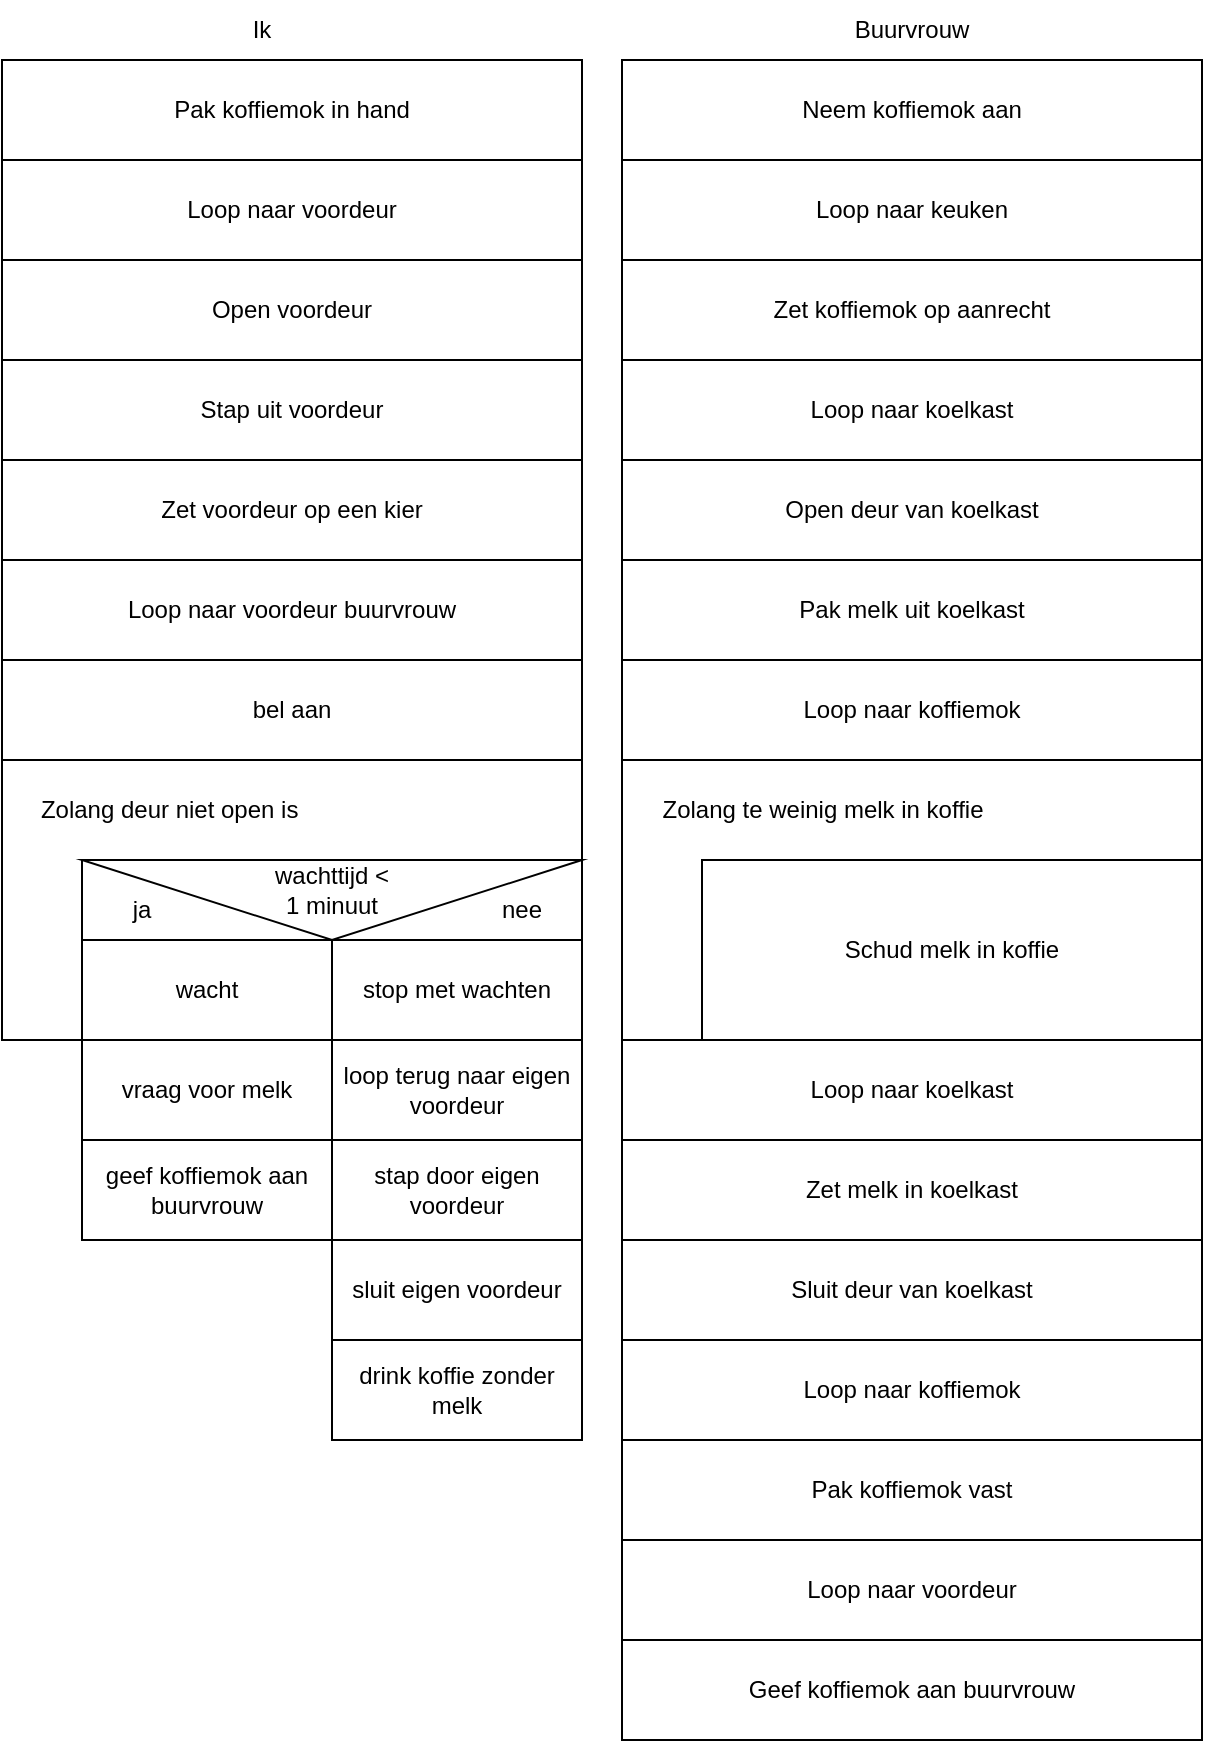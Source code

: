 <mxfile>
    <diagram id="JyyyrVvZgXuTjFmwfZ9q" name="Page-1">
        <mxGraphModel dx="585" dy="476" grid="1" gridSize="10" guides="1" tooltips="1" connect="1" arrows="1" fold="1" page="1" pageScale="1" pageWidth="850" pageHeight="1100" math="0" shadow="0">
            <root>
                <mxCell id="0"/>
                <mxCell id="1" parent="0"/>
                <mxCell id="2" value="Pak koffiemok in hand" style="rounded=0;whiteSpace=wrap;html=1;" vertex="1" parent="1">
                    <mxGeometry x="40" y="40" width="290" height="50" as="geometry"/>
                </mxCell>
                <mxCell id="3" value="Loop naar voordeur" style="rounded=0;whiteSpace=wrap;html=1;" vertex="1" parent="1">
                    <mxGeometry x="40" y="90" width="290" height="50" as="geometry"/>
                </mxCell>
                <mxCell id="4" value="Open voordeur" style="rounded=0;whiteSpace=wrap;html=1;" vertex="1" parent="1">
                    <mxGeometry x="40" y="140" width="290" height="50" as="geometry"/>
                </mxCell>
                <mxCell id="5" value="Stap uit voordeur" style="rounded=0;whiteSpace=wrap;html=1;" vertex="1" parent="1">
                    <mxGeometry x="40" y="190" width="290" height="50" as="geometry"/>
                </mxCell>
                <mxCell id="6" value="Zet voordeur op een kier" style="rounded=0;whiteSpace=wrap;html=1;" vertex="1" parent="1">
                    <mxGeometry x="40" y="240" width="290" height="50" as="geometry"/>
                </mxCell>
                <mxCell id="7" value="Loop naar voordeur buurvrouw" style="rounded=0;whiteSpace=wrap;html=1;" vertex="1" parent="1">
                    <mxGeometry x="40" y="290" width="290" height="50" as="geometry"/>
                </mxCell>
                <mxCell id="8" value="bel aan" style="rounded=0;whiteSpace=wrap;html=1;" vertex="1" parent="1">
                    <mxGeometry x="40" y="340" width="290" height="50" as="geometry"/>
                </mxCell>
                <mxCell id="9" value="" style="rounded=0;whiteSpace=wrap;html=1;align=left;" vertex="1" parent="1">
                    <mxGeometry x="40" y="390" width="290" height="140" as="geometry"/>
                </mxCell>
                <mxCell id="10" value="&lt;p style=&quot;line-height: 120%;&quot;&gt;&lt;br&gt;&lt;/p&gt;" style="shape=corner;whiteSpace=wrap;html=1;dx=40;dy=50;align=left;" vertex="1" parent="1">
                    <mxGeometry x="40" y="390" width="290" height="140" as="geometry"/>
                </mxCell>
                <mxCell id="11" value="Zolang deur niet open is&amp;nbsp;" style="text;html=1;align=center;verticalAlign=middle;resizable=0;points=[];autosize=1;strokeColor=none;fillColor=none;" vertex="1" parent="1">
                    <mxGeometry x="45" y="400" width="160" height="30" as="geometry"/>
                </mxCell>
                <mxCell id="13" value="" style="triangle;whiteSpace=wrap;html=1;rotation=90;" vertex="1" parent="1">
                    <mxGeometry x="185" y="335" width="40" height="250" as="geometry"/>
                </mxCell>
                <mxCell id="14" value="wacht" style="rounded=0;whiteSpace=wrap;html=1;" vertex="1" parent="1">
                    <mxGeometry x="80" y="480" width="125" height="50" as="geometry"/>
                </mxCell>
                <mxCell id="15" value="stop met wachten" style="rounded=0;whiteSpace=wrap;html=1;" vertex="1" parent="1">
                    <mxGeometry x="205" y="480" width="125" height="50" as="geometry"/>
                </mxCell>
                <mxCell id="16" value="ja" style="text;html=1;strokeColor=none;fillColor=none;align=center;verticalAlign=middle;whiteSpace=wrap;rounded=0;" vertex="1" parent="1">
                    <mxGeometry x="80" y="450" width="60" height="30" as="geometry"/>
                </mxCell>
                <mxCell id="17" value="wachttijd &amp;lt; 1 minuut" style="text;strokeColor=none;align=center;fillColor=none;html=1;verticalAlign=middle;whiteSpace=wrap;rounded=0;" vertex="1" parent="1">
                    <mxGeometry x="175" y="440" width="60" height="30" as="geometry"/>
                </mxCell>
                <mxCell id="18" value="nee" style="text;html=1;strokeColor=none;fillColor=none;align=center;verticalAlign=middle;whiteSpace=wrap;rounded=0;" vertex="1" parent="1">
                    <mxGeometry x="270" y="450" width="60" height="30" as="geometry"/>
                </mxCell>
                <mxCell id="21" value="vraag voor melk" style="rounded=0;whiteSpace=wrap;html=1;" vertex="1" parent="1">
                    <mxGeometry x="80" y="530" width="125" height="50" as="geometry"/>
                </mxCell>
                <mxCell id="22" value="loop terug naar eigen voordeur" style="rounded=0;whiteSpace=wrap;html=1;" vertex="1" parent="1">
                    <mxGeometry x="205" y="530" width="125" height="50" as="geometry"/>
                </mxCell>
                <mxCell id="23" value="stap door eigen voordeur" style="rounded=0;whiteSpace=wrap;html=1;" vertex="1" parent="1">
                    <mxGeometry x="205" y="580" width="125" height="50" as="geometry"/>
                </mxCell>
                <mxCell id="25" value="sluit eigen voordeur" style="rounded=0;whiteSpace=wrap;html=1;" vertex="1" parent="1">
                    <mxGeometry x="205" y="630" width="125" height="50" as="geometry"/>
                </mxCell>
                <mxCell id="26" value="drink koffie zonder melk" style="rounded=0;whiteSpace=wrap;html=1;" vertex="1" parent="1">
                    <mxGeometry x="205" y="680" width="125" height="50" as="geometry"/>
                </mxCell>
                <mxCell id="27" value="geef koffiemok aan buurvrouw" style="rounded=0;whiteSpace=wrap;html=1;" vertex="1" parent="1">
                    <mxGeometry x="80" y="580" width="125" height="50" as="geometry"/>
                </mxCell>
                <mxCell id="28" value="Neem koffiemok aan" style="rounded=0;whiteSpace=wrap;html=1;" vertex="1" parent="1">
                    <mxGeometry x="350" y="40" width="290" height="50" as="geometry"/>
                </mxCell>
                <mxCell id="29" value="Ik" style="text;html=1;strokeColor=none;fillColor=none;align=center;verticalAlign=middle;whiteSpace=wrap;rounded=0;" vertex="1" parent="1">
                    <mxGeometry x="140" y="10" width="60" height="30" as="geometry"/>
                </mxCell>
                <mxCell id="30" value="Buurvrouw" style="text;html=1;strokeColor=none;fillColor=none;align=center;verticalAlign=middle;whiteSpace=wrap;rounded=0;" vertex="1" parent="1">
                    <mxGeometry x="465" y="10" width="60" height="30" as="geometry"/>
                </mxCell>
                <mxCell id="31" value="Loop naar keuken" style="rounded=0;whiteSpace=wrap;html=1;" vertex="1" parent="1">
                    <mxGeometry x="350" y="90" width="290" height="50" as="geometry"/>
                </mxCell>
                <mxCell id="32" value="Zet koffiemok op aanrecht" style="rounded=0;whiteSpace=wrap;html=1;" vertex="1" parent="1">
                    <mxGeometry x="350" y="140" width="290" height="50" as="geometry"/>
                </mxCell>
                <mxCell id="33" value="Loop naar koelkast" style="rounded=0;whiteSpace=wrap;html=1;" vertex="1" parent="1">
                    <mxGeometry x="350" y="190" width="290" height="50" as="geometry"/>
                </mxCell>
                <mxCell id="34" value="Open deur van koelkast" style="rounded=0;whiteSpace=wrap;html=1;" vertex="1" parent="1">
                    <mxGeometry x="350" y="240" width="290" height="50" as="geometry"/>
                </mxCell>
                <mxCell id="35" value="Pak melk uit koelkast" style="rounded=0;whiteSpace=wrap;html=1;" vertex="1" parent="1">
                    <mxGeometry x="350" y="290" width="290" height="50" as="geometry"/>
                </mxCell>
                <mxCell id="36" value="Loop naar koffiemok" style="rounded=0;whiteSpace=wrap;html=1;" vertex="1" parent="1">
                    <mxGeometry x="350" y="340" width="290" height="50" as="geometry"/>
                </mxCell>
                <mxCell id="37" value="Loop naar koelkast" style="rounded=0;whiteSpace=wrap;html=1;" vertex="1" parent="1">
                    <mxGeometry x="350" y="530" width="290" height="50" as="geometry"/>
                </mxCell>
                <mxCell id="38" value="" style="shape=corner;whiteSpace=wrap;html=1;dx=40;dy=50;" vertex="1" parent="1">
                    <mxGeometry x="350" y="390" width="290" height="140" as="geometry"/>
                </mxCell>
                <mxCell id="40" value="Zolang te weinig melk in koffie" style="text;html=1;align=center;verticalAlign=middle;resizable=0;points=[];autosize=1;strokeColor=none;fillColor=none;" vertex="1" parent="1">
                    <mxGeometry x="360" y="400" width="180" height="30" as="geometry"/>
                </mxCell>
                <mxCell id="41" value="Schud melk in koffie" style="rounded=0;whiteSpace=wrap;html=1;" vertex="1" parent="1">
                    <mxGeometry x="390" y="440" width="250" height="90" as="geometry"/>
                </mxCell>
                <mxCell id="43" value="Zet melk in koelkast" style="rounded=0;whiteSpace=wrap;html=1;" vertex="1" parent="1">
                    <mxGeometry x="350" y="580" width="290" height="50" as="geometry"/>
                </mxCell>
                <mxCell id="44" value="Sluit deur van koelkast" style="rounded=0;whiteSpace=wrap;html=1;" vertex="1" parent="1">
                    <mxGeometry x="350" y="630" width="290" height="50" as="geometry"/>
                </mxCell>
                <mxCell id="45" value="Loop naar koffiemok" style="rounded=0;whiteSpace=wrap;html=1;" vertex="1" parent="1">
                    <mxGeometry x="350" y="680" width="290" height="50" as="geometry"/>
                </mxCell>
                <mxCell id="46" value="Pak koffiemok vast" style="rounded=0;whiteSpace=wrap;html=1;" vertex="1" parent="1">
                    <mxGeometry x="350" y="730" width="290" height="50" as="geometry"/>
                </mxCell>
                <mxCell id="47" value="Loop naar voordeur" style="rounded=0;whiteSpace=wrap;html=1;" vertex="1" parent="1">
                    <mxGeometry x="350" y="780" width="290" height="50" as="geometry"/>
                </mxCell>
                <mxCell id="48" value="Geef koffiemok aan buurvrouw" style="rounded=0;whiteSpace=wrap;html=1;" vertex="1" parent="1">
                    <mxGeometry x="350" y="830" width="290" height="50" as="geometry"/>
                </mxCell>
            </root>
        </mxGraphModel>
    </diagram>
</mxfile>